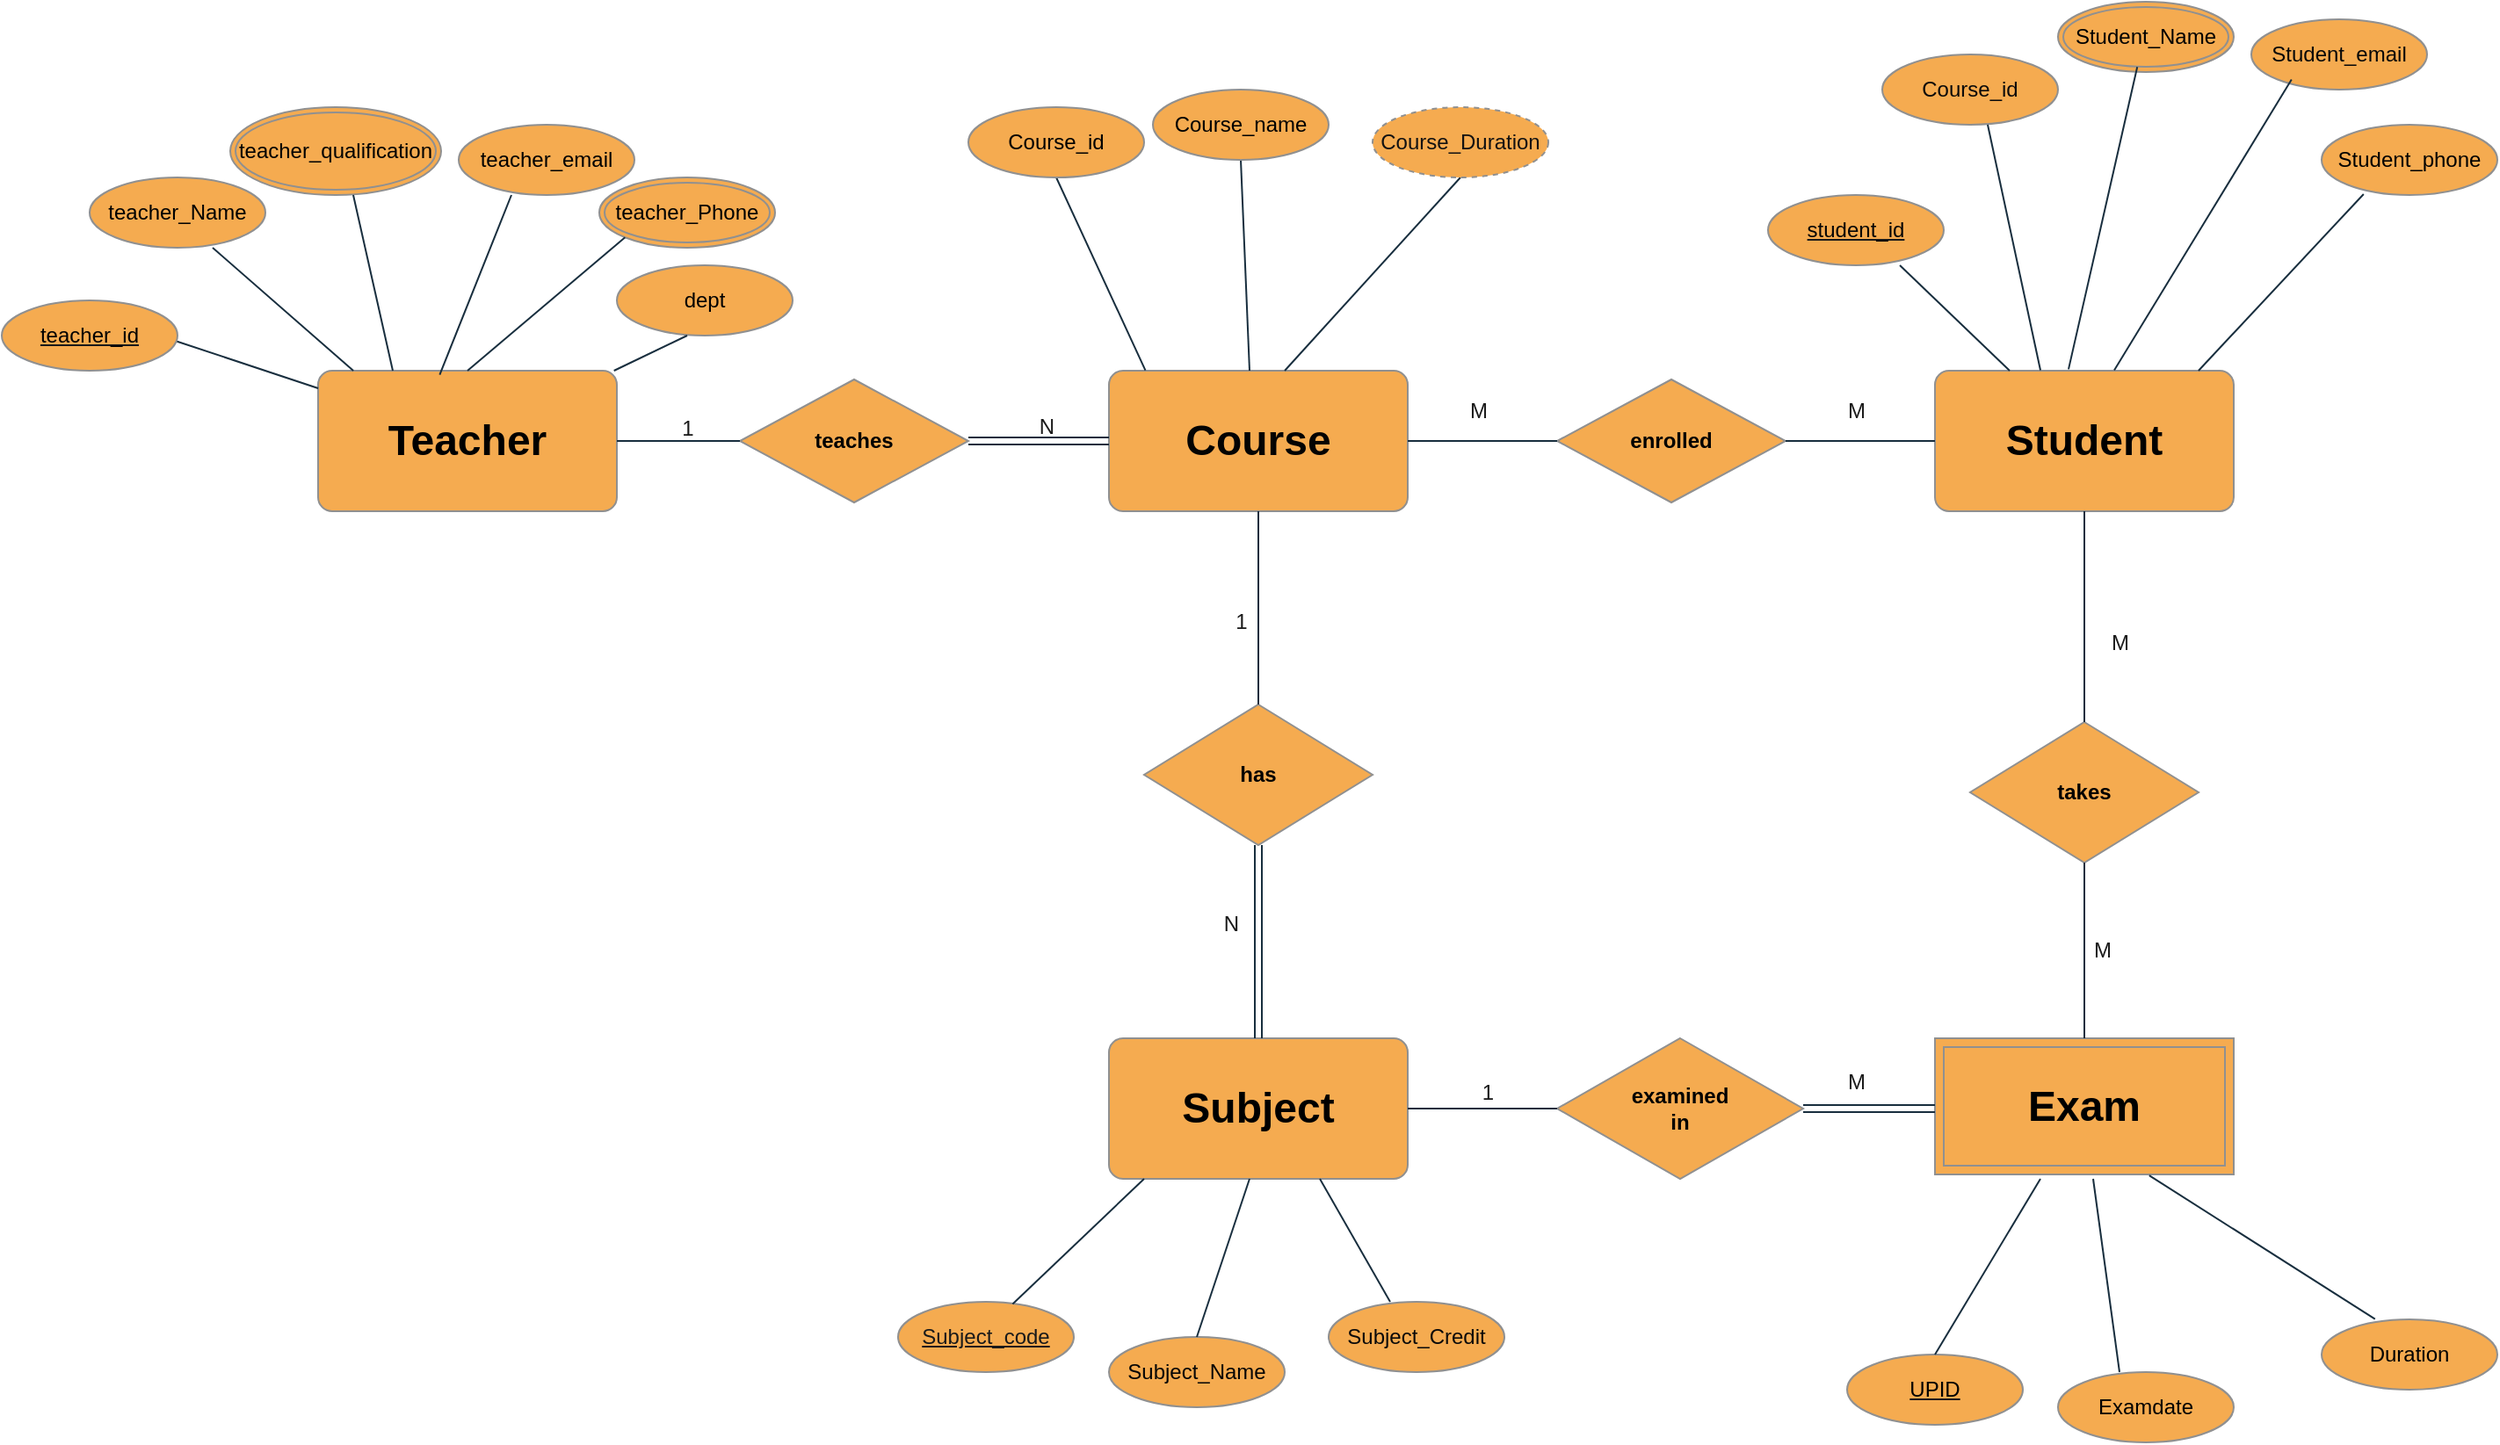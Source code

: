 <mxfile version="24.8.6">
  <diagram name="Page-1" id="wBzrL7cwNHG_fI_zWz07">
    <mxGraphModel dx="1345" dy="725" grid="1" gridSize="10" guides="1" tooltips="1" connect="1" arrows="1" fold="1" page="1" pageScale="1" pageWidth="1654" pageHeight="1169" background="#ffffff" math="0" shadow="0">
      <root>
        <mxCell id="0" />
        <mxCell id="1" parent="0" />
        <mxCell id="2EzmYHnJ4Wr_-DspdtMw-1" value="&lt;h1&gt;&lt;b&gt;&lt;font color=&quot;#000000&quot;&gt;Teacher&lt;/font&gt;&lt;/b&gt;&lt;/h1&gt;" style="rounded=1;arcSize=10;whiteSpace=wrap;html=1;align=center;labelBackgroundColor=none;fillColor=#F5AB50;strokeColor=#909090;fontColor=#1A1A1A;" parent="1" vertex="1">
          <mxGeometry x="190" y="240" width="170" height="80" as="geometry" />
        </mxCell>
        <mxCell id="2EzmYHnJ4Wr_-DspdtMw-2" value="&lt;h1&gt;&lt;font color=&quot;#030303&quot;&gt;Course&lt;/font&gt;&lt;/h1&gt;" style="rounded=1;arcSize=10;whiteSpace=wrap;html=1;align=center;labelBackgroundColor=none;fillColor=#F5AB50;strokeColor=#909090;fontColor=#1A1A1A;" parent="1" vertex="1">
          <mxGeometry x="640" y="240" width="170" height="80" as="geometry" />
        </mxCell>
        <mxCell id="2EzmYHnJ4Wr_-DspdtMw-3" value="&lt;h1&gt;&lt;font color=&quot;#000000&quot;&gt;Student&lt;/font&gt;&lt;/h1&gt;" style="rounded=1;arcSize=10;whiteSpace=wrap;html=1;align=center;labelBackgroundColor=none;fillColor=#F5AB50;strokeColor=#909090;fontColor=#1A1A1A;" parent="1" vertex="1">
          <mxGeometry x="1110" y="240" width="170" height="80" as="geometry" />
        </mxCell>
        <mxCell id="2EzmYHnJ4Wr_-DspdtMw-4" value="&lt;h1&gt;&lt;font color=&quot;#000000&quot;&gt;Subject&lt;/font&gt;&lt;/h1&gt;" style="rounded=1;arcSize=10;whiteSpace=wrap;html=1;align=center;labelBackgroundColor=none;fillColor=#F5AB50;strokeColor=#909090;fontColor=#1A1A1A;" parent="1" vertex="1">
          <mxGeometry x="640" y="620" width="170" height="80" as="geometry" />
        </mxCell>
        <mxCell id="2EzmYHnJ4Wr_-DspdtMw-5" value="&lt;h1&gt;&lt;font color=&quot;#000000&quot;&gt;Exam&lt;/font&gt;&lt;/h1&gt;" style="shape=ext;margin=3;double=1;whiteSpace=wrap;html=1;align=center;labelBackgroundColor=none;fillColor=#F5AB50;strokeColor=#909090;fontColor=#1A1A1A;" parent="1" vertex="1">
          <mxGeometry x="1110" y="620" width="170" height="77.5" as="geometry" />
        </mxCell>
        <mxCell id="2EzmYHnJ4Wr_-DspdtMw-7" value="&lt;b&gt;&lt;font color=&quot;#000000&quot;&gt;teaches&lt;/font&gt;&lt;/b&gt;" style="shape=rhombus;perimeter=rhombusPerimeter;whiteSpace=wrap;html=1;align=center;labelBackgroundColor=none;fillColor=#F5AB50;strokeColor=#909090;fontColor=#1A1A1A;" parent="1" vertex="1">
          <mxGeometry x="430" y="245" width="130" height="70" as="geometry" />
        </mxCell>
        <mxCell id="2EzmYHnJ4Wr_-DspdtMw-8" value="&lt;b&gt;&lt;font color=&quot;#000000&quot;&gt;enrolled&lt;/font&gt;&lt;/b&gt;" style="shape=rhombus;perimeter=rhombusPerimeter;whiteSpace=wrap;html=1;align=center;labelBackgroundColor=none;fillColor=#F5AB50;strokeColor=#909090;fontColor=#1A1A1A;" parent="1" vertex="1">
          <mxGeometry x="895" y="245" width="130" height="70" as="geometry" />
        </mxCell>
        <mxCell id="2EzmYHnJ4Wr_-DspdtMw-9" value="&lt;b&gt;&lt;font color=&quot;#000000&quot;&gt;examined&lt;br&gt;in&lt;/font&gt;&lt;/b&gt;" style="shape=rhombus;perimeter=rhombusPerimeter;whiteSpace=wrap;html=1;align=center;labelBackgroundColor=none;fillColor=#F5AB50;strokeColor=#909090;fontColor=#1A1A1A;" parent="1" vertex="1">
          <mxGeometry x="895" y="620" width="140" height="80" as="geometry" />
        </mxCell>
        <mxCell id="2EzmYHnJ4Wr_-DspdtMw-10" value="&lt;b&gt;&lt;font color=&quot;#000000&quot;&gt;has&lt;/font&gt;&lt;/b&gt;" style="shape=rhombus;perimeter=rhombusPerimeter;whiteSpace=wrap;html=1;align=center;labelBackgroundColor=none;fillColor=#F5AB50;strokeColor=#909090;fontColor=#1A1A1A;" parent="1" vertex="1">
          <mxGeometry x="660" y="430" width="130" height="80" as="geometry" />
        </mxCell>
        <mxCell id="2EzmYHnJ4Wr_-DspdtMw-11" value="&lt;b&gt;&lt;font color=&quot;#000000&quot;&gt;takes&lt;/font&gt;&lt;/b&gt;" style="shape=rhombus;perimeter=rhombusPerimeter;whiteSpace=wrap;html=1;align=center;labelBackgroundColor=none;fillColor=#F5AB50;strokeColor=#909090;fontColor=#1A1A1A;" parent="1" vertex="1">
          <mxGeometry x="1130" y="440" width="130" height="80" as="geometry" />
        </mxCell>
        <mxCell id="2EzmYHnJ4Wr_-DspdtMw-14" value="" style="endArrow=none;html=1;rounded=0;labelBackgroundColor=none;fontColor=default;strokeColor=#182E3E;" parent="1" edge="1">
          <mxGeometry relative="1" as="geometry">
            <mxPoint x="360" y="280" as="sourcePoint" />
            <mxPoint x="430" y="280" as="targetPoint" />
          </mxGeometry>
        </mxCell>
        <mxCell id="2EzmYHnJ4Wr_-DspdtMw-15" value="1" style="text;html=1;align=center;verticalAlign=middle;resizable=0;points=[];autosize=1;strokeColor=none;fillColor=none;labelBackgroundColor=none;fontColor=#1A1A1A;" parent="1" vertex="1">
          <mxGeometry x="385" y="258" width="30" height="30" as="geometry" />
        </mxCell>
        <mxCell id="2EzmYHnJ4Wr_-DspdtMw-16" value="" style="shape=link;html=1;rounded=0;labelBackgroundColor=none;fontColor=default;strokeColor=#182E3E;" parent="1" edge="1">
          <mxGeometry relative="1" as="geometry">
            <mxPoint x="560" y="280" as="sourcePoint" />
            <mxPoint x="640" y="280" as="targetPoint" />
          </mxGeometry>
        </mxCell>
        <mxCell id="2EzmYHnJ4Wr_-DspdtMw-17" value="N" style="resizable=0;html=1;whiteSpace=wrap;align=right;verticalAlign=bottom;labelBackgroundColor=none;fillColor=#F5AB50;strokeColor=#909090;fontColor=#1A1A1A;" parent="2EzmYHnJ4Wr_-DspdtMw-16" connectable="0" vertex="1">
          <mxGeometry x="1" relative="1" as="geometry">
            <mxPoint x="-30" as="offset" />
          </mxGeometry>
        </mxCell>
        <mxCell id="2EzmYHnJ4Wr_-DspdtMw-18" value="" style="endArrow=none;html=1;rounded=0;exitX=1;exitY=0.5;exitDx=0;exitDy=0;labelBackgroundColor=none;fontColor=default;strokeColor=#182E3E;" parent="1" source="2EzmYHnJ4Wr_-DspdtMw-2" target="2EzmYHnJ4Wr_-DspdtMw-8" edge="1">
          <mxGeometry relative="1" as="geometry">
            <mxPoint x="820" y="280" as="sourcePoint" />
            <mxPoint x="900" y="280" as="targetPoint" />
          </mxGeometry>
        </mxCell>
        <mxCell id="2EzmYHnJ4Wr_-DspdtMw-19" value="M" style="text;html=1;align=center;verticalAlign=middle;resizable=0;points=[];autosize=1;strokeColor=none;fillColor=none;labelBackgroundColor=none;fontColor=#1A1A1A;" parent="1" vertex="1">
          <mxGeometry x="835" y="248" width="30" height="30" as="geometry" />
        </mxCell>
        <mxCell id="2EzmYHnJ4Wr_-DspdtMw-20" value="" style="endArrow=none;html=1;rounded=0;exitX=1;exitY=0.5;exitDx=0;exitDy=0;entryX=0;entryY=0.5;entryDx=0;entryDy=0;labelBackgroundColor=none;fontColor=default;strokeColor=#182E3E;" parent="1" source="2EzmYHnJ4Wr_-DspdtMw-8" target="2EzmYHnJ4Wr_-DspdtMw-3" edge="1">
          <mxGeometry relative="1" as="geometry">
            <mxPoint x="1020" y="280" as="sourcePoint" />
            <mxPoint x="1090" y="280" as="targetPoint" />
          </mxGeometry>
        </mxCell>
        <mxCell id="2EzmYHnJ4Wr_-DspdtMw-21" value="" style="endArrow=none;html=1;rounded=0;entryX=0.5;entryY=0;entryDx=0;entryDy=0;exitX=0.5;exitY=1;exitDx=0;exitDy=0;labelBackgroundColor=none;fontColor=default;strokeColor=#182E3E;" parent="1" source="2EzmYHnJ4Wr_-DspdtMw-2" target="2EzmYHnJ4Wr_-DspdtMw-10" edge="1">
          <mxGeometry relative="1" as="geometry">
            <mxPoint x="720" y="320" as="sourcePoint" />
            <mxPoint x="880" y="320" as="targetPoint" />
          </mxGeometry>
        </mxCell>
        <mxCell id="2EzmYHnJ4Wr_-DspdtMw-23" value="1" style="text;html=1;align=center;verticalAlign=middle;resizable=0;points=[];autosize=1;strokeColor=none;fillColor=none;labelBackgroundColor=none;fontColor=#1A1A1A;" parent="1" vertex="1">
          <mxGeometry x="700" y="368" width="30" height="30" as="geometry" />
        </mxCell>
        <mxCell id="2EzmYHnJ4Wr_-DspdtMw-24" value="" style="shape=link;html=1;rounded=0;exitX=0.5;exitY=1;exitDx=0;exitDy=0;entryX=0.5;entryY=0;entryDx=0;entryDy=0;labelBackgroundColor=none;fontColor=default;strokeColor=#182E3E;" parent="1" source="2EzmYHnJ4Wr_-DspdtMw-10" target="2EzmYHnJ4Wr_-DspdtMw-4" edge="1">
          <mxGeometry relative="1" as="geometry">
            <mxPoint x="800" y="500" as="sourcePoint" />
            <mxPoint x="960" y="500" as="targetPoint" />
          </mxGeometry>
        </mxCell>
        <mxCell id="2EzmYHnJ4Wr_-DspdtMw-25" value="N" style="resizable=0;html=1;whiteSpace=wrap;align=right;verticalAlign=bottom;labelBackgroundColor=none;fillColor=#F5AB50;strokeColor=#909090;fontColor=#1A1A1A;" parent="2EzmYHnJ4Wr_-DspdtMw-24" connectable="0" vertex="1">
          <mxGeometry x="1" relative="1" as="geometry">
            <mxPoint x="-10" y="-57" as="offset" />
          </mxGeometry>
        </mxCell>
        <mxCell id="2EzmYHnJ4Wr_-DspdtMw-27" value="" style="endArrow=none;html=1;rounded=0;exitX=0.5;exitY=1;exitDx=0;exitDy=0;labelBackgroundColor=none;fontColor=default;strokeColor=#182E3E;" parent="1" source="2EzmYHnJ4Wr_-DspdtMw-3" target="2EzmYHnJ4Wr_-DspdtMw-11" edge="1">
          <mxGeometry relative="1" as="geometry">
            <mxPoint x="1200" y="320" as="sourcePoint" />
            <mxPoint x="1360" y="320" as="targetPoint" />
          </mxGeometry>
        </mxCell>
        <mxCell id="2EzmYHnJ4Wr_-DspdtMw-28" value="" style="endArrow=none;html=1;rounded=0;labelBackgroundColor=none;fontColor=default;strokeColor=#182E3E;" parent="1" target="2EzmYHnJ4Wr_-DspdtMw-9" edge="1">
          <mxGeometry relative="1" as="geometry">
            <mxPoint x="810" y="660" as="sourcePoint" />
            <mxPoint x="900" y="660" as="targetPoint" />
          </mxGeometry>
        </mxCell>
        <mxCell id="2EzmYHnJ4Wr_-DspdtMw-29" value="" style="endArrow=none;html=1;rounded=0;entryX=0.5;entryY=1;entryDx=0;entryDy=0;exitX=0.5;exitY=0;exitDx=0;exitDy=0;labelBackgroundColor=none;fontColor=default;strokeColor=#182E3E;" parent="1" source="2EzmYHnJ4Wr_-DspdtMw-5" target="2EzmYHnJ4Wr_-DspdtMw-11" edge="1">
          <mxGeometry relative="1" as="geometry">
            <mxPoint x="1200" y="610" as="sourcePoint" />
            <mxPoint x="1200" y="520" as="targetPoint" />
          </mxGeometry>
        </mxCell>
        <mxCell id="2EzmYHnJ4Wr_-DspdtMw-30" value="" style="shape=link;html=1;rounded=0;exitX=1;exitY=0.5;exitDx=0;exitDy=0;labelBackgroundColor=none;fontColor=default;strokeColor=#182E3E;" parent="1" source="2EzmYHnJ4Wr_-DspdtMw-9" edge="1">
          <mxGeometry relative="1" as="geometry">
            <mxPoint x="1040" y="660" as="sourcePoint" />
            <mxPoint x="1110" y="660" as="targetPoint" />
          </mxGeometry>
        </mxCell>
        <mxCell id="2EzmYHnJ4Wr_-DspdtMw-31" value="1" style="resizable=0;html=1;whiteSpace=wrap;align=right;verticalAlign=bottom;labelBackgroundColor=none;fillColor=#F5AB50;strokeColor=#909090;fontColor=#1A1A1A;" parent="2EzmYHnJ4Wr_-DspdtMw-30" connectable="0" vertex="1">
          <mxGeometry x="1" relative="1" as="geometry">
            <mxPoint x="-250" y="-1" as="offset" />
          </mxGeometry>
        </mxCell>
        <mxCell id="2EzmYHnJ4Wr_-DspdtMw-32" value="M" style="text;html=1;align=center;verticalAlign=middle;resizable=0;points=[];autosize=1;strokeColor=none;fillColor=none;labelBackgroundColor=none;fontColor=#1A1A1A;" parent="1" vertex="1">
          <mxGeometry x="1050" y="248" width="30" height="30" as="geometry" />
        </mxCell>
        <mxCell id="2EzmYHnJ4Wr_-DspdtMw-33" value="M&lt;span style=&quot;font-family: monospace; font-size: 0px; text-align: start;&quot;&gt;%3CmxGraphModel%3E%3Croot%3E%3CmxCell%20id%3D%220%22%2F%3E%3CmxCell%20id%3D%221%22%20parent%3D%220%22%2F%3E%3CmxCell%20id%3D%222%22%20value%3D%22Relationship%22%20style%3D%22shape%3Drhombus%3Bperimeter%3DrhombusPerimeter%3BwhiteSpace%3Dwrap%3Bhtml%3D1%3Balign%3Dcenter%3B%22%20vertex%3D%221%22%20parent%3D%221%22%3E%3CmxGeometry%20x%3D%22430%22%20y%3D%22250%22%20width%3D%22120%22%20height%3D%2260%22%20as%3D%22geometry%22%2F%3E%3C%2FmxCell%3E%3C%2Froot%3E%3C%2FmxGraphModel%3E&lt;/span&gt;" style="text;html=1;align=center;verticalAlign=middle;resizable=0;points=[];autosize=1;strokeColor=none;fillColor=none;labelBackgroundColor=none;fontColor=#1A1A1A;" parent="1" vertex="1">
          <mxGeometry x="1190" y="555" width="30" height="30" as="geometry" />
        </mxCell>
        <mxCell id="2EzmYHnJ4Wr_-DspdtMw-34" value="M&lt;span style=&quot;font-family: monospace; font-size: 0px; text-align: start;&quot;&gt;%3CmxGraphModel%3E%3Croot%3E%3CmxCell%20id%3D%220%22%2F%3E%3CmxCell%20id%3D%221%22%20parent%3D%220%22%2F%3E%3CmxCell%20id%3D%222%22%20value%3D%22Relationship%22%20style%3D%22shape%3Drhombus%3Bperimeter%3DrhombusPerimeter%3BwhiteSpace%3Dwrap%3Bhtml%3D1%3Balign%3Dcenter%3B%22%20vertex%3D%221%22%20parent%3D%221%22%3E%3CmxGeometry%20x%3D%22430%22%20y%3D%22250%22%20width%3D%22120%22%20height%3D%2260%22%20as%3D%22geometry%22%2F%3E%3C%2FmxCell%3E%3C%2Froot%3E%3C%2FmxGraphModel%3E&lt;/span&gt;" style="text;html=1;align=center;verticalAlign=middle;resizable=0;points=[];autosize=1;strokeColor=none;fillColor=none;labelBackgroundColor=none;fontColor=#1A1A1A;" parent="1" vertex="1">
          <mxGeometry x="1200" y="380" width="30" height="30" as="geometry" />
        </mxCell>
        <mxCell id="2EzmYHnJ4Wr_-DspdtMw-35" value="M&lt;span style=&quot;font-family: monospace; font-size: 0px; text-align: start;&quot;&gt;%3CmxGraphModel%3E%3Croot%3E%3CmxCell%20id%3D%220%22%2F%3E%3CmxCell%20id%3D%221%22%20parent%3D%220%22%2F%3E%3CmxCell%20id%3D%222%22%20value%3D%22Relationship%22%20style%3D%22shape%3Drhombus%3Bperimeter%3DrhombusPerimeter%3BwhiteSpace%3Dwrap%3Bhtml%3D1%3Balign%3Dcenter%3B%22%20vertex%3D%221%22%20parent%3D%221%22%3E%3CmxGeometry%20x%3D%22430%22%20y%3D%22250%22%20width%3D%22120%22%20height%3D%2260%22%20as%3D%22geometry%22%2F%3E%3C%2FmxCell%3E%3C%2Froot%3E%3C%2FmxGraphModel%3E&lt;/span&gt;" style="text;html=1;align=center;verticalAlign=middle;resizable=0;points=[];autosize=1;labelBackgroundColor=none;fontColor=#1A1A1A;" parent="1" vertex="1">
          <mxGeometry x="1050" y="630" width="30" height="30" as="geometry" />
        </mxCell>
        <mxCell id="2EzmYHnJ4Wr_-DspdtMw-37" value="&lt;font color=&quot;#000000&quot;&gt;teacher_Name&lt;span style=&quot;font-family: monospace; font-size: 0px; text-align: start; text-wrap-mode: nowrap;&quot;&gt;%3CmxGraphModel%3E%3Croot%3E%3CmxCell%20id%3D%220%22%2F%3E%3CmxCell%20id%3D%221%22%20parent%3D%220%22%2F%3E%3CmxCell%20id%3D%222%22%20value%3D%22M%26lt%3Bspan%20style%3D%26quot%3Bcolor%3A%20rgba(0%2C%200%2C%200%2C%200)%3B%20font-family%3A%20monospace%3B%20font-size%3A%200px%3B%20text-align%3A%20start%3B%26quot%3B%26gt%3B%253CmxGraphModel%253E%253Croot%253E%253CmxCell%2520id%253D%25220%2522%252F%253E%253CmxCell%2520id%253D%25221%2522%2520parent%253D%25220%2522%252F%253E%253CmxCell%2520id%253D%25222%2522%2520value%253D%2522Relationship%2522%2520style%253D%2522shape%253Drhombus%253Bperimeter%253DrhombusPerimeter%253BwhiteSpace%253Dwrap%253Bhtml%253D1%253Balign%253Dcenter%253B%2522%2520vertex%253D%25221%2522%2520parent%253D%25221%2522%253E%253CmxGeometry%2520x%253D%2522430%2522%2520y%253D%2522250%2522%2520width%253D%2522120%2522%2520height%253D%252260%2522%2520as%253D%2522geometry%2522%252F%253E%253C%252FmxCell%253E%253C%252Froot%253E%253C%252FmxGraphModel%253E%26lt%3B%2Fspan%26gt%3B%22%20style%3D%22text%3Bhtml%3D1%3Balign%3Dcenter%3BverticalAlign%3Dmiddle%3Bresizable%3D0%3Bpoints%3D%5B%5D%3Bautosize%3D1%3BstrokeColor%3Dnone%3BfillColor%3Dnone%3B%22%20vertex%3D%221%22%20parent%3D%221%22%3E%3CmxGeometry%20x%3D%221200%22%20y%3D%22550%22%20width%3D%2230%22%20height%3D%2230%22%20as%3D%22geometry%22%2F%3E%3C%2FmxCell%3E%3C%2Froot%3E%3C%2FmxGraphMode&lt;/span&gt;&lt;/font&gt;" style="ellipse;whiteSpace=wrap;html=1;align=center;labelBackgroundColor=none;fillColor=#F5AB50;strokeColor=#909090;fontColor=#1A1A1A;" parent="1" vertex="1">
          <mxGeometry x="60" y="130" width="100" height="40" as="geometry" />
        </mxCell>
        <mxCell id="2EzmYHnJ4Wr_-DspdtMw-38" value="&lt;font color=&quot;#000000&quot;&gt;teacher_qualification&lt;/font&gt;" style="ellipse;shape=doubleEllipse;margin=3;whiteSpace=wrap;html=1;align=center;labelBackgroundColor=none;fillColor=#F5AB50;strokeColor=#909090;fontColor=#1A1A1A;" parent="1" vertex="1">
          <mxGeometry x="140" y="90" width="120" height="50" as="geometry" />
        </mxCell>
        <mxCell id="2EzmYHnJ4Wr_-DspdtMw-39" value="&lt;font color=&quot;#000000&quot;&gt;teacher_email&lt;/font&gt;" style="ellipse;whiteSpace=wrap;html=1;align=center;labelBackgroundColor=none;fillColor=#F5AB50;strokeColor=#909090;fontColor=#1A1A1A;" parent="1" vertex="1">
          <mxGeometry x="270" y="100" width="100" height="40" as="geometry" />
        </mxCell>
        <mxCell id="2EzmYHnJ4Wr_-DspdtMw-40" value="&lt;font color=&quot;#000000&quot;&gt;teacher_Phone&lt;/font&gt;" style="ellipse;shape=doubleEllipse;margin=3;whiteSpace=wrap;html=1;align=center;labelBackgroundColor=none;fillColor=#F5AB50;strokeColor=#909090;fontColor=#1A1A1A;" parent="1" vertex="1">
          <mxGeometry x="350" y="130" width="100" height="40" as="geometry" />
        </mxCell>
        <mxCell id="2EzmYHnJ4Wr_-DspdtMw-41" value="&lt;font color=&quot;#000000&quot;&gt;dept&lt;/font&gt;" style="ellipse;whiteSpace=wrap;html=1;align=center;labelBackgroundColor=none;fillColor=#F5AB50;strokeColor=#909090;fontColor=#1A1A1A;" parent="1" vertex="1">
          <mxGeometry x="360" y="180" width="100" height="40" as="geometry" />
        </mxCell>
        <mxCell id="2EzmYHnJ4Wr_-DspdtMw-42" value="" style="endArrow=none;html=1;rounded=0;labelBackgroundColor=none;fontColor=default;strokeColor=#182E3E;" parent="1" edge="1">
          <mxGeometry relative="1" as="geometry">
            <mxPoint x="108.296" y="222.859" as="sourcePoint" />
            <mxPoint x="190" y="250" as="targetPoint" />
          </mxGeometry>
        </mxCell>
        <mxCell id="2EzmYHnJ4Wr_-DspdtMw-43" value="" style="endArrow=none;html=1;rounded=0;entryX=0.118;entryY=0;entryDx=0;entryDy=0;entryPerimeter=0;labelBackgroundColor=none;fontColor=default;strokeColor=#182E3E;" parent="1" target="2EzmYHnJ4Wr_-DspdtMw-1" edge="1">
          <mxGeometry relative="1" as="geometry">
            <mxPoint x="130" y="170" as="sourcePoint" />
            <mxPoint x="290" y="170" as="targetPoint" />
          </mxGeometry>
        </mxCell>
        <mxCell id="2EzmYHnJ4Wr_-DspdtMw-44" value="" style="endArrow=none;html=1;rounded=0;entryX=0.25;entryY=0;entryDx=0;entryDy=0;labelBackgroundColor=none;fontColor=default;strokeColor=#182E3E;" parent="1" target="2EzmYHnJ4Wr_-DspdtMw-1" edge="1">
          <mxGeometry relative="1" as="geometry">
            <mxPoint x="210" y="140" as="sourcePoint" />
            <mxPoint x="370" y="140" as="targetPoint" />
          </mxGeometry>
        </mxCell>
        <mxCell id="2EzmYHnJ4Wr_-DspdtMw-45" value="" style="endArrow=none;html=1;rounded=0;entryX=0.407;entryY=0.029;entryDx=0;entryDy=0;entryPerimeter=0;labelBackgroundColor=none;fontColor=default;strokeColor=#182E3E;" parent="1" target="2EzmYHnJ4Wr_-DspdtMw-1" edge="1">
          <mxGeometry relative="1" as="geometry">
            <mxPoint x="300" y="140" as="sourcePoint" />
            <mxPoint x="460" y="140" as="targetPoint" />
          </mxGeometry>
        </mxCell>
        <mxCell id="2EzmYHnJ4Wr_-DspdtMw-46" value="" style="endArrow=none;html=1;rounded=0;entryX=0.5;entryY=0;entryDx=0;entryDy=0;exitX=0;exitY=1;exitDx=0;exitDy=0;labelBackgroundColor=none;fontColor=default;strokeColor=#182E3E;" parent="1" source="2EzmYHnJ4Wr_-DspdtMw-40" target="2EzmYHnJ4Wr_-DspdtMw-1" edge="1">
          <mxGeometry relative="1" as="geometry">
            <mxPoint x="370" y="170" as="sourcePoint" />
            <mxPoint x="530" y="170" as="targetPoint" />
          </mxGeometry>
        </mxCell>
        <mxCell id="2EzmYHnJ4Wr_-DspdtMw-47" value="" style="endArrow=none;html=1;rounded=0;labelBackgroundColor=none;fontColor=default;strokeColor=#182E3E;" parent="1" target="2EzmYHnJ4Wr_-DspdtMw-1" edge="1">
          <mxGeometry relative="1" as="geometry">
            <mxPoint x="400" y="220" as="sourcePoint" />
            <mxPoint x="560" y="220" as="targetPoint" />
          </mxGeometry>
        </mxCell>
        <mxCell id="2EzmYHnJ4Wr_-DspdtMw-50" value="" style="endArrow=none;html=1;rounded=0;fontColor=default;entryX=0.122;entryY=-0.002;entryDx=0;entryDy=0;entryPerimeter=0;labelBackgroundColor=none;strokeColor=#182E3E;" parent="1" target="2EzmYHnJ4Wr_-DspdtMw-2" edge="1">
          <mxGeometry relative="1" as="geometry">
            <mxPoint x="610" y="130" as="sourcePoint" />
            <mxPoint x="530" y="250" as="targetPoint" />
          </mxGeometry>
        </mxCell>
        <mxCell id="2EzmYHnJ4Wr_-DspdtMw-51" value="&lt;font color=&quot;#000000&quot;&gt;teacher_id&lt;/font&gt;" style="ellipse;whiteSpace=wrap;html=1;align=center;fontStyle=4;labelBackgroundColor=none;fillColor=#F5AB50;strokeColor=#909090;fontColor=#1A1A1A;" parent="1" vertex="1">
          <mxGeometry x="10" y="200" width="100" height="40" as="geometry" />
        </mxCell>
        <mxCell id="2EzmYHnJ4Wr_-DspdtMw-53" value="" style="endArrow=none;html=1;rounded=0;fontColor=default;entryX=0.5;entryY=1;entryDx=0;entryDy=0;labelBackgroundColor=none;strokeColor=#182E3E;" parent="1" target="2EzmYHnJ4Wr_-DspdtMw-54" edge="1">
          <mxGeometry relative="1" as="geometry">
            <mxPoint x="720" y="240" as="sourcePoint" />
            <mxPoint x="720" y="120" as="targetPoint" />
          </mxGeometry>
        </mxCell>
        <mxCell id="2EzmYHnJ4Wr_-DspdtMw-54" value="&lt;font color=&quot;#000000&quot;&gt;Course_name&lt;/font&gt;" style="ellipse;whiteSpace=wrap;html=1;align=center;labelBackgroundColor=none;fillColor=#F5AB50;strokeColor=#909090;fontColor=#1A1A1A;" parent="1" vertex="1">
          <mxGeometry x="665" y="80" width="100" height="40" as="geometry" />
        </mxCell>
        <mxCell id="2EzmYHnJ4Wr_-DspdtMw-55" value="" style="endArrow=none;html=1;rounded=0;fontColor=default;labelBackgroundColor=none;strokeColor=#182E3E;" parent="1" edge="1">
          <mxGeometry relative="1" as="geometry">
            <mxPoint x="740" y="240" as="sourcePoint" />
            <mxPoint x="840" y="130" as="targetPoint" />
          </mxGeometry>
        </mxCell>
        <mxCell id="2EzmYHnJ4Wr_-DspdtMw-57" value="&lt;font color=&quot;#121212&quot;&gt;Course_Duration&lt;/font&gt;" style="ellipse;whiteSpace=wrap;html=1;align=center;dashed=1;labelBackgroundColor=none;fillColor=#F5AB50;strokeColor=#909090;fontColor=#1A1A1A;" parent="1" vertex="1">
          <mxGeometry x="790" y="90" width="100" height="40" as="geometry" />
        </mxCell>
        <mxCell id="2EzmYHnJ4Wr_-DspdtMw-59" value="&lt;font color=&quot;#000000&quot;&gt;Course_id&lt;/font&gt;" style="ellipse;whiteSpace=wrap;html=1;align=center;labelBackgroundColor=none;fillColor=#F5AB50;strokeColor=#909090;fontColor=#1A1A1A;" parent="1" vertex="1">
          <mxGeometry x="560" y="90" width="100" height="40" as="geometry" />
        </mxCell>
        <mxCell id="2EzmYHnJ4Wr_-DspdtMw-60" value="&lt;font color=&quot;#050505&quot;&gt;student_id&lt;/font&gt;" style="ellipse;whiteSpace=wrap;html=1;align=center;fontStyle=4;labelBackgroundColor=none;fillColor=#F5AB50;strokeColor=#909090;fontColor=#1A1A1A;" parent="1" vertex="1">
          <mxGeometry x="1015" y="140" width="100" height="40" as="geometry" />
        </mxCell>
        <mxCell id="2EzmYHnJ4Wr_-DspdtMw-62" value="&lt;font color=&quot;#0a0a0a&quot;&gt;Course_id&lt;/font&gt;" style="ellipse;whiteSpace=wrap;html=1;align=center;labelBackgroundColor=none;fillColor=#F5AB50;strokeColor=#909090;fontColor=#1A1A1A;" parent="1" vertex="1">
          <mxGeometry x="1080" y="60" width="100" height="40" as="geometry" />
        </mxCell>
        <mxCell id="2EzmYHnJ4Wr_-DspdtMw-63" value="&lt;font color=&quot;#000000&quot;&gt;Student_Name&lt;/font&gt;" style="ellipse;shape=doubleEllipse;margin=3;whiteSpace=wrap;html=1;align=center;labelBackgroundColor=none;fillColor=#F5AB50;strokeColor=#909090;fontColor=#1A1A1A;" parent="1" vertex="1">
          <mxGeometry x="1180" y="30" width="100" height="40" as="geometry" />
        </mxCell>
        <mxCell id="2EzmYHnJ4Wr_-DspdtMw-64" value="&lt;font color=&quot;#070808&quot;&gt;Student_email&lt;span style=&quot;font-family: monospace; font-size: 0px; text-align: start; text-wrap-mode: nowrap;&quot;&gt;%3CmxGraphModel%3E%3Croot%3E%3CmxCell%20id%3D%220%22%2F%3E%3CmxCell%20id%3D%221%22%20parent%3D%220%22%2F%3E%3CmxCell%20id%3D%222%22%20value%3D%22Course_id%22%20style%3D%22ellipse%3BwhiteSpace%3Dwrap%3Bhtml%3D1%3Balign%3Dcenter%3BstrokeColor%3D%23AF45ED%3BfontColor%3D%23095C86%3BfillColor%3D%23F694C1%3B%22%20vertex%3D%221%22%20parent%3D%221%22%3E%3CmxGeometry%20x%3D%221090%22%20y%3D%2290%22%20width%3D%22100%22%20height%3D%2240%22%20as%3D%22geometry%22%2F%3E%3C%2FmxCell%3E%3C%2Froot%3E%3C%2FmxGraphModel%3E&lt;/span&gt;&lt;/font&gt;" style="ellipse;whiteSpace=wrap;html=1;align=center;labelBackgroundColor=none;fillColor=#F5AB50;strokeColor=#909090;fontColor=#1A1A1A;" parent="1" vertex="1">
          <mxGeometry x="1290" y="40" width="100" height="40" as="geometry" />
        </mxCell>
        <mxCell id="2EzmYHnJ4Wr_-DspdtMw-65" value="&lt;font color=&quot;#000000&quot;&gt;Student_phone&lt;span style=&quot;font-family: monospace; font-size: 0px; text-align: start; text-wrap-mode: nowrap;&quot;&gt;%3CmxGraphModel%3E%3Croot%3E%3CmxCell%20id%3D%220%22%2F%3E%3CmxCell%20id%3D%221%22%20parent%3D%220%22%2F%3E%3CmxCell%20id%3D%222%22%20value%3D%22Course_id%22%20style%3D%22ellipse%3BwhiteSpace%3Dwrap%3Bhtml%3D1%3Balign%3Dcenter%3BstrokeColor%3D%23AF45ED%3BfontColor%3D%23095C86%3BfillColor%3D%23F694C1%3B%22%20vertex%3D%221%22%20parent%3D%221%22%3E%3CmxGeometry%20x%3D%221090%22%20y%3D%2290%22%20width%3D%22100%22%20height%3D%2240%22%20as%3D%22geometry%22%2F%3E%3C%2FmxCell%3E%3C%2Froot%3E%3C%2FmxGraphModel&lt;/span&gt;&lt;/font&gt;" style="ellipse;whiteSpace=wrap;html=1;align=center;labelBackgroundColor=none;fillColor=#F5AB50;strokeColor=#909090;fontColor=#1A1A1A;" parent="1" vertex="1">
          <mxGeometry x="1330" y="100" width="100" height="40" as="geometry" />
        </mxCell>
        <mxCell id="2EzmYHnJ4Wr_-DspdtMw-66" value="" style="endArrow=none;html=1;rounded=0;fontColor=default;entryX=0.25;entryY=0;entryDx=0;entryDy=0;labelBackgroundColor=none;strokeColor=#182E3E;" parent="1" target="2EzmYHnJ4Wr_-DspdtMw-3" edge="1">
          <mxGeometry relative="1" as="geometry">
            <mxPoint x="1090" y="180" as="sourcePoint" />
            <mxPoint x="1250" y="180" as="targetPoint" />
          </mxGeometry>
        </mxCell>
        <mxCell id="2EzmYHnJ4Wr_-DspdtMw-67" value="" style="endArrow=none;html=1;rounded=0;fontColor=default;entryX=0.353;entryY=-0.003;entryDx=0;entryDy=0;entryPerimeter=0;labelBackgroundColor=none;strokeColor=#182E3E;" parent="1" target="2EzmYHnJ4Wr_-DspdtMw-3" edge="1">
          <mxGeometry relative="1" as="geometry">
            <mxPoint x="1140" y="100" as="sourcePoint" />
            <mxPoint x="1300" y="100" as="targetPoint" />
          </mxGeometry>
        </mxCell>
        <mxCell id="2EzmYHnJ4Wr_-DspdtMw-68" value="" style="endArrow=none;html=1;rounded=0;fontColor=default;exitX=0.451;exitY=0.929;exitDx=0;exitDy=0;exitPerimeter=0;entryX=0.447;entryY=-0.01;entryDx=0;entryDy=0;entryPerimeter=0;labelBackgroundColor=none;strokeColor=#182E3E;" parent="1" source="2EzmYHnJ4Wr_-DspdtMw-63" target="2EzmYHnJ4Wr_-DspdtMw-3" edge="1">
          <mxGeometry relative="1" as="geometry">
            <mxPoint x="1260" y="70" as="sourcePoint" />
            <mxPoint x="1190" y="230" as="targetPoint" />
          </mxGeometry>
        </mxCell>
        <mxCell id="2EzmYHnJ4Wr_-DspdtMw-69" value="" style="endArrow=none;html=1;rounded=0;fontColor=default;entryX=0.6;entryY=-0.003;entryDx=0;entryDy=0;entryPerimeter=0;exitX=0.229;exitY=0.857;exitDx=0;exitDy=0;exitPerimeter=0;labelBackgroundColor=none;strokeColor=#182E3E;" parent="1" source="2EzmYHnJ4Wr_-DspdtMw-64" target="2EzmYHnJ4Wr_-DspdtMw-3" edge="1">
          <mxGeometry relative="1" as="geometry">
            <mxPoint x="1360" y="100" as="sourcePoint" />
            <mxPoint x="1520" y="100" as="targetPoint" />
          </mxGeometry>
        </mxCell>
        <mxCell id="2EzmYHnJ4Wr_-DspdtMw-70" value="" style="endArrow=none;html=1;rounded=0;fontColor=default;entryX=0.882;entryY=0;entryDx=0;entryDy=0;entryPerimeter=0;exitX=0.239;exitY=0.987;exitDx=0;exitDy=0;exitPerimeter=0;labelBackgroundColor=none;strokeColor=#182E3E;" parent="1" source="2EzmYHnJ4Wr_-DspdtMw-65" target="2EzmYHnJ4Wr_-DspdtMw-3" edge="1">
          <mxGeometry relative="1" as="geometry">
            <mxPoint x="1410" y="160" as="sourcePoint" />
            <mxPoint x="1570" y="160" as="targetPoint" />
          </mxGeometry>
        </mxCell>
        <mxCell id="2EzmYHnJ4Wr_-DspdtMw-71" value="&lt;font color=&quot;#191a1a&quot;&gt;Subject_code&lt;/font&gt;" style="ellipse;whiteSpace=wrap;html=1;align=center;fontStyle=4;labelBackgroundColor=none;fillColor=#F5AB50;strokeColor=#909090;fontColor=#1A1A1A;" parent="1" vertex="1">
          <mxGeometry x="520" y="770" width="100" height="40" as="geometry" />
        </mxCell>
        <mxCell id="2EzmYHnJ4Wr_-DspdtMw-72" value="&lt;font color=&quot;#050505&quot;&gt;Subject_Name&lt;/font&gt;" style="ellipse;whiteSpace=wrap;html=1;align=center;labelBackgroundColor=none;fillColor=#F5AB50;strokeColor=#909090;fontColor=#1A1A1A;" parent="1" vertex="1">
          <mxGeometry x="640" y="790" width="100" height="40" as="geometry" />
        </mxCell>
        <mxCell id="2EzmYHnJ4Wr_-DspdtMw-73" value="" style="endArrow=none;html=1;rounded=0;fontColor=default;entryX=0.652;entryY=0.031;entryDx=0;entryDy=0;entryPerimeter=0;labelBackgroundColor=none;strokeColor=#182E3E;" parent="1" target="2EzmYHnJ4Wr_-DspdtMw-71" edge="1">
          <mxGeometry relative="1" as="geometry">
            <mxPoint x="660" y="700" as="sourcePoint" />
            <mxPoint x="820" y="700" as="targetPoint" />
          </mxGeometry>
        </mxCell>
        <mxCell id="2EzmYHnJ4Wr_-DspdtMw-74" value="" style="endArrow=none;html=1;rounded=0;fontColor=default;entryX=0.5;entryY=0;entryDx=0;entryDy=0;labelBackgroundColor=none;strokeColor=#182E3E;" parent="1" target="2EzmYHnJ4Wr_-DspdtMw-72" edge="1">
          <mxGeometry relative="1" as="geometry">
            <mxPoint x="720" y="700" as="sourcePoint" />
            <mxPoint x="880" y="700" as="targetPoint" />
          </mxGeometry>
        </mxCell>
        <mxCell id="2EzmYHnJ4Wr_-DspdtMw-75" value="" style="endArrow=none;html=1;rounded=0;fontColor=default;labelBackgroundColor=none;strokeColor=#182E3E;" parent="1" edge="1">
          <mxGeometry relative="1" as="geometry">
            <mxPoint x="760" y="700" as="sourcePoint" />
            <mxPoint x="800" y="770" as="targetPoint" />
          </mxGeometry>
        </mxCell>
        <mxCell id="2EzmYHnJ4Wr_-DspdtMw-76" value="&lt;font color=&quot;#0a0a0a&quot;&gt;Subject_Credit&lt;/font&gt;" style="ellipse;whiteSpace=wrap;html=1;align=center;labelBackgroundColor=none;fillColor=#F5AB50;strokeColor=#909090;fontColor=#1A1A1A;" parent="1" vertex="1">
          <mxGeometry x="765" y="770" width="100" height="40" as="geometry" />
        </mxCell>
        <mxCell id="2EzmYHnJ4Wr_-DspdtMw-77" value="&lt;font color=&quot;#000000&quot;&gt;Examdate&lt;/font&gt;" style="ellipse;whiteSpace=wrap;html=1;align=center;labelBackgroundColor=none;fillColor=#F5AB50;strokeColor=#909090;fontColor=#1A1A1A;" parent="1" vertex="1">
          <mxGeometry x="1180" y="810" width="100" height="40" as="geometry" />
        </mxCell>
        <mxCell id="2EzmYHnJ4Wr_-DspdtMw-78" value="&lt;font color=&quot;#000000&quot;&gt;UPID&lt;/font&gt;" style="ellipse;whiteSpace=wrap;html=1;align=center;fontStyle=4;shadow=0;labelBackgroundColor=none;fillColor=#F5AB50;strokeColor=#909090;fontColor=#1A1A1A;" parent="1" vertex="1">
          <mxGeometry x="1060" y="800" width="100" height="40" as="geometry" />
        </mxCell>
        <mxCell id="2EzmYHnJ4Wr_-DspdtMw-79" value="&lt;font color=&quot;#000000&quot;&gt;Duration&lt;/font&gt;" style="ellipse;whiteSpace=wrap;html=1;align=center;labelBackgroundColor=none;fillColor=#F5AB50;strokeColor=#909090;fontColor=#1A1A1A;" parent="1" vertex="1">
          <mxGeometry x="1330" y="780" width="100" height="40" as="geometry" />
        </mxCell>
        <mxCell id="2EzmYHnJ4Wr_-DspdtMw-80" value="" style="endArrow=none;html=1;rounded=0;fontColor=default;entryX=0.5;entryY=0;entryDx=0;entryDy=0;labelBackgroundColor=none;strokeColor=#182E3E;" parent="1" target="2EzmYHnJ4Wr_-DspdtMw-78" edge="1">
          <mxGeometry relative="1" as="geometry">
            <mxPoint x="1170" y="700" as="sourcePoint" />
            <mxPoint x="1300" y="700" as="targetPoint" />
          </mxGeometry>
        </mxCell>
        <mxCell id="2EzmYHnJ4Wr_-DspdtMw-81" value="" style="endArrow=none;html=1;rounded=0;fontColor=default;entryX=0.35;entryY=0;entryDx=0;entryDy=0;entryPerimeter=0;labelBackgroundColor=none;strokeColor=#182E3E;" parent="1" target="2EzmYHnJ4Wr_-DspdtMw-77" edge="1">
          <mxGeometry relative="1" as="geometry">
            <mxPoint x="1200" y="700" as="sourcePoint" />
            <mxPoint x="1340" y="700" as="targetPoint" />
          </mxGeometry>
        </mxCell>
        <mxCell id="2EzmYHnJ4Wr_-DspdtMw-82" value="" style="endArrow=none;html=1;rounded=0;fontColor=default;entryX=0.304;entryY=-0.004;entryDx=0;entryDy=0;entryPerimeter=0;exitX=0.717;exitY=1.007;exitDx=0;exitDy=0;exitPerimeter=0;labelBackgroundColor=none;strokeColor=#182E3E;" parent="1" source="2EzmYHnJ4Wr_-DspdtMw-5" target="2EzmYHnJ4Wr_-DspdtMw-79" edge="1">
          <mxGeometry relative="1" as="geometry">
            <mxPoint x="1260" y="700" as="sourcePoint" />
            <mxPoint x="1410" y="700" as="targetPoint" />
          </mxGeometry>
        </mxCell>
      </root>
    </mxGraphModel>
  </diagram>
</mxfile>
